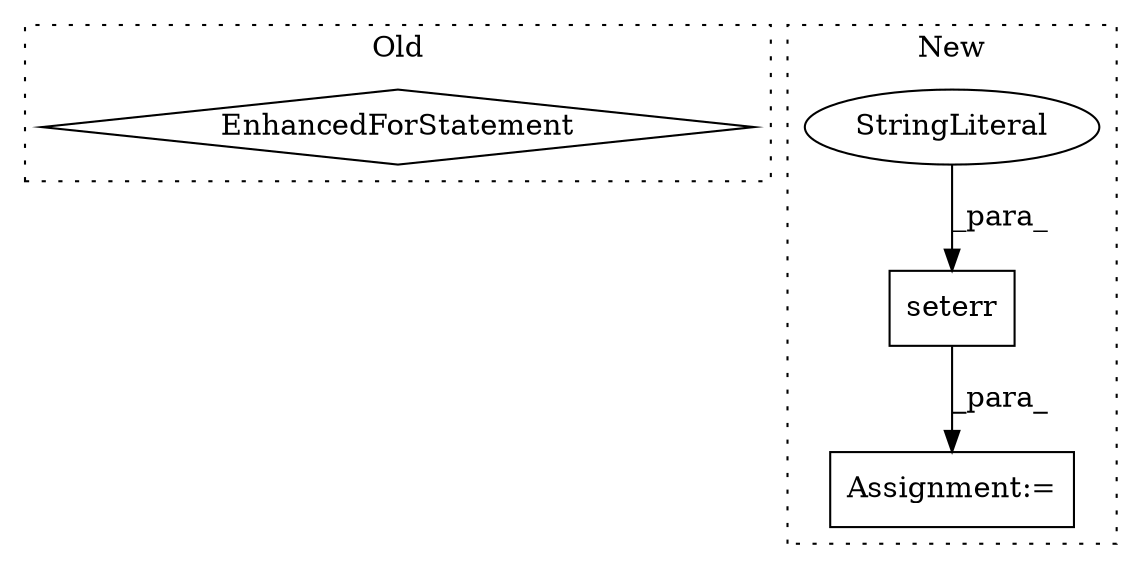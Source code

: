 digraph G {
subgraph cluster0 {
1 [label="EnhancedForStatement" a="70" s="12430,12501" l="53,2" shape="diamond"];
label = "Old";
style="dotted";
}
subgraph cluster1 {
2 [label="seterr" a="32" s="12580,12595" l="7,1" shape="box"];
3 [label="Assignment:=" a="7" s="12573" l="1" shape="box"];
4 [label="StringLiteral" a="45" s="12587" l="8" shape="ellipse"];
label = "New";
style="dotted";
}
2 -> 3 [label="_para_"];
4 -> 2 [label="_para_"];
}